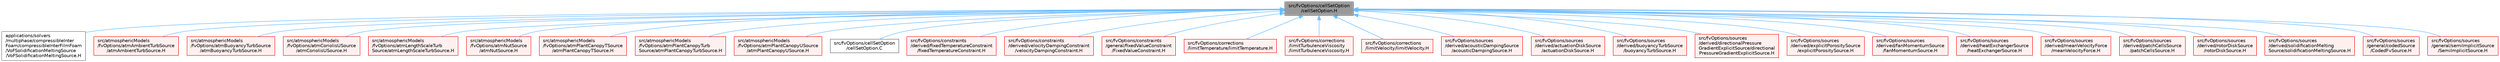 digraph "src/fvOptions/cellSetOption/cellSetOption.H"
{
 // LATEX_PDF_SIZE
  bgcolor="transparent";
  edge [fontname=Helvetica,fontsize=10,labelfontname=Helvetica,labelfontsize=10];
  node [fontname=Helvetica,fontsize=10,shape=box,height=0.2,width=0.4];
  Node1 [id="Node000001",label="src/fvOptions/cellSetOption\l/cellSetOption.H",height=0.2,width=0.4,color="gray40", fillcolor="grey60", style="filled", fontcolor="black",tooltip=" "];
  Node1 -> Node2 [id="edge1_Node000001_Node000002",dir="back",color="steelblue1",style="solid",tooltip=" "];
  Node2 [id="Node000002",label="applications/solvers\l/multiphase/compressibleInter\lFoam/compressibleInterFilmFoam\l/VoFSolidificationMeltingSource\l/VoFSolidificationMeltingSource.H",height=0.2,width=0.4,color="grey40", fillcolor="white", style="filled",URL="$VoFSolidificationMeltingSource_8H.html",tooltip=" "];
  Node1 -> Node3 [id="edge2_Node000001_Node000003",dir="back",color="steelblue1",style="solid",tooltip=" "];
  Node3 [id="Node000003",label="src/atmosphericModels\l/fvOptions/atmAmbientTurbSource\l/atmAmbientTurbSource.H",height=0.2,width=0.4,color="red", fillcolor="#FFF0F0", style="filled",URL="$atmAmbientTurbSource_8H.html",tooltip=" "];
  Node1 -> Node6 [id="edge3_Node000001_Node000006",dir="back",color="steelblue1",style="solid",tooltip=" "];
  Node6 [id="Node000006",label="src/atmosphericModels\l/fvOptions/atmBuoyancyTurbSource\l/atmBuoyancyTurbSource.H",height=0.2,width=0.4,color="red", fillcolor="#FFF0F0", style="filled",URL="$atmBuoyancyTurbSource_8H.html",tooltip=" "];
  Node1 -> Node9 [id="edge4_Node000001_Node000009",dir="back",color="steelblue1",style="solid",tooltip=" "];
  Node9 [id="Node000009",label="src/atmosphericModels\l/fvOptions/atmCoriolisUSource\l/atmCoriolisUSource.H",height=0.2,width=0.4,color="red", fillcolor="#FFF0F0", style="filled",URL="$atmCoriolisUSource_8H.html",tooltip=" "];
  Node1 -> Node11 [id="edge5_Node000001_Node000011",dir="back",color="steelblue1",style="solid",tooltip=" "];
  Node11 [id="Node000011",label="src/atmosphericModels\l/fvOptions/atmLengthScaleTurb\lSource/atmLengthScaleTurbSource.H",height=0.2,width=0.4,color="red", fillcolor="#FFF0F0", style="filled",URL="$atmLengthScaleTurbSource_8H.html",tooltip=" "];
  Node1 -> Node14 [id="edge6_Node000001_Node000014",dir="back",color="steelblue1",style="solid",tooltip=" "];
  Node14 [id="Node000014",label="src/atmosphericModels\l/fvOptions/atmNutSource\l/atmNutSource.H",height=0.2,width=0.4,color="red", fillcolor="#FFF0F0", style="filled",URL="$atmNutSource_8H.html",tooltip=" "];
  Node1 -> Node16 [id="edge7_Node000001_Node000016",dir="back",color="steelblue1",style="solid",tooltip=" "];
  Node16 [id="Node000016",label="src/atmosphericModels\l/fvOptions/atmPlantCanopyTSource\l/atmPlantCanopyTSource.H",height=0.2,width=0.4,color="red", fillcolor="#FFF0F0", style="filled",URL="$atmPlantCanopyTSource_8H.html",tooltip=" "];
  Node1 -> Node18 [id="edge8_Node000001_Node000018",dir="back",color="steelblue1",style="solid",tooltip=" "];
  Node18 [id="Node000018",label="src/atmosphericModels\l/fvOptions/atmPlantCanopyTurb\lSource/atmPlantCanopyTurbSource.H",height=0.2,width=0.4,color="red", fillcolor="#FFF0F0", style="filled",URL="$atmPlantCanopyTurbSource_8H.html",tooltip=" "];
  Node1 -> Node21 [id="edge9_Node000001_Node000021",dir="back",color="steelblue1",style="solid",tooltip=" "];
  Node21 [id="Node000021",label="src/atmosphericModels\l/fvOptions/atmPlantCanopyUSource\l/atmPlantCanopyUSource.H",height=0.2,width=0.4,color="red", fillcolor="#FFF0F0", style="filled",URL="$atmPlantCanopyUSource_8H.html",tooltip=" "];
  Node1 -> Node23 [id="edge10_Node000001_Node000023",dir="back",color="steelblue1",style="solid",tooltip=" "];
  Node23 [id="Node000023",label="src/fvOptions/cellSetOption\l/cellSetOption.C",height=0.2,width=0.4,color="grey40", fillcolor="white", style="filled",URL="$cellSetOption_8C.html",tooltip=" "];
  Node1 -> Node24 [id="edge11_Node000001_Node000024",dir="back",color="steelblue1",style="solid",tooltip=" "];
  Node24 [id="Node000024",label="src/fvOptions/constraints\l/derived/fixedTemperatureConstraint\l/fixedTemperatureConstraint.H",height=0.2,width=0.4,color="red", fillcolor="#FFF0F0", style="filled",URL="$fixedTemperatureConstraint_8H.html",tooltip=" "];
  Node1 -> Node26 [id="edge12_Node000001_Node000026",dir="back",color="steelblue1",style="solid",tooltip=" "];
  Node26 [id="Node000026",label="src/fvOptions/constraints\l/derived/velocityDampingConstraint\l/velocityDampingConstraint.H",height=0.2,width=0.4,color="red", fillcolor="#FFF0F0", style="filled",URL="$velocityDampingConstraint_8H.html",tooltip=" "];
  Node1 -> Node28 [id="edge13_Node000001_Node000028",dir="back",color="steelblue1",style="solid",tooltip=" "];
  Node28 [id="Node000028",label="src/fvOptions/constraints\l/general/fixedValueConstraint\l/FixedValueConstraint.H",height=0.2,width=0.4,color="red", fillcolor="#FFF0F0", style="filled",URL="$FixedValueConstraint_8H.html",tooltip=" "];
  Node1 -> Node31 [id="edge14_Node000001_Node000031",dir="back",color="steelblue1",style="solid",tooltip=" "];
  Node31 [id="Node000031",label="src/fvOptions/corrections\l/limitTemperature/limitTemperature.H",height=0.2,width=0.4,color="red", fillcolor="#FFF0F0", style="filled",URL="$limitTemperature_8H.html",tooltip=" "];
  Node1 -> Node33 [id="edge15_Node000001_Node000033",dir="back",color="steelblue1",style="solid",tooltip=" "];
  Node33 [id="Node000033",label="src/fvOptions/corrections\l/limitTurbulenceViscosity\l/limitTurbulenceViscosity.H",height=0.2,width=0.4,color="red", fillcolor="#FFF0F0", style="filled",URL="$limitTurbulenceViscosity_8H.html",tooltip=" "];
  Node1 -> Node35 [id="edge16_Node000001_Node000035",dir="back",color="steelblue1",style="solid",tooltip=" "];
  Node35 [id="Node000035",label="src/fvOptions/corrections\l/limitVelocity/limitVelocity.H",height=0.2,width=0.4,color="red", fillcolor="#FFF0F0", style="filled",URL="$fvOptions_2corrections_2limitVelocity_2limitVelocity_8H.html",tooltip=" "];
  Node1 -> Node37 [id="edge17_Node000001_Node000037",dir="back",color="steelblue1",style="solid",tooltip=" "];
  Node37 [id="Node000037",label="src/fvOptions/sources\l/derived/acousticDampingSource\l/acousticDampingSource.H",height=0.2,width=0.4,color="red", fillcolor="#FFF0F0", style="filled",URL="$acousticDampingSource_8H.html",tooltip=" "];
  Node1 -> Node39 [id="edge18_Node000001_Node000039",dir="back",color="steelblue1",style="solid",tooltip=" "];
  Node39 [id="Node000039",label="src/fvOptions/sources\l/derived/actuationDiskSource\l/actuationDiskSource.H",height=0.2,width=0.4,color="red", fillcolor="#FFF0F0", style="filled",URL="$actuationDiskSource_8H.html",tooltip=" "];
  Node1 -> Node45 [id="edge19_Node000001_Node000045",dir="back",color="steelblue1",style="solid",tooltip=" "];
  Node45 [id="Node000045",label="src/fvOptions/sources\l/derived/buoyancyTurbSource\l/buoyancyTurbSource.H",height=0.2,width=0.4,color="red", fillcolor="#FFF0F0", style="filled",URL="$buoyancyTurbSource_8H.html",tooltip=" "];
  Node1 -> Node48 [id="edge20_Node000001_Node000048",dir="back",color="steelblue1",style="solid",tooltip=" "];
  Node48 [id="Node000048",label="src/fvOptions/sources\l/derived/directionalPressure\lGradientExplicitSource/directional\lPressureGradientExplicitSource.H",height=0.2,width=0.4,color="red", fillcolor="#FFF0F0", style="filled",URL="$directionalPressureGradientExplicitSource_8H.html",tooltip=" "];
  Node1 -> Node50 [id="edge21_Node000001_Node000050",dir="back",color="steelblue1",style="solid",tooltip=" "];
  Node50 [id="Node000050",label="src/fvOptions/sources\l/derived/explicitPorositySource\l/explicitPorositySource.H",height=0.2,width=0.4,color="red", fillcolor="#FFF0F0", style="filled",URL="$explicitPorositySource_8H.html",tooltip=" "];
  Node1 -> Node53 [id="edge22_Node000001_Node000053",dir="back",color="steelblue1",style="solid",tooltip=" "];
  Node53 [id="Node000053",label="src/fvOptions/sources\l/derived/fanMomentumSource\l/fanMomentumSource.H",height=0.2,width=0.4,color="red", fillcolor="#FFF0F0", style="filled",URL="$fanMomentumSource_8H.html",tooltip=" "];
  Node1 -> Node55 [id="edge23_Node000001_Node000055",dir="back",color="steelblue1",style="solid",tooltip=" "];
  Node55 [id="Node000055",label="src/fvOptions/sources\l/derived/heatExchangerSource\l/heatExchangerSource.H",height=0.2,width=0.4,color="red", fillcolor="#FFF0F0", style="filled",URL="$heatExchangerSource_8H.html",tooltip=" "];
  Node1 -> Node57 [id="edge24_Node000001_Node000057",dir="back",color="steelblue1",style="solid",tooltip=" "];
  Node57 [id="Node000057",label="src/fvOptions/sources\l/derived/meanVelocityForce\l/meanVelocityForce.H",height=0.2,width=0.4,color="red", fillcolor="#FFF0F0", style="filled",URL="$meanVelocityForce_8H.html",tooltip=" "];
  Node1 -> Node61 [id="edge25_Node000001_Node000061",dir="back",color="steelblue1",style="solid",tooltip=" "];
  Node61 [id="Node000061",label="src/fvOptions/sources\l/derived/patchCellsSource\l/patchCellsSource.H",height=0.2,width=0.4,color="red", fillcolor="#FFF0F0", style="filled",URL="$patchCellsSource_8H.html",tooltip=" "];
  Node1 -> Node63 [id="edge26_Node000001_Node000063",dir="back",color="steelblue1",style="solid",tooltip=" "];
  Node63 [id="Node000063",label="src/fvOptions/sources\l/derived/rotorDiskSource\l/rotorDiskSource.H",height=0.2,width=0.4,color="red", fillcolor="#FFF0F0", style="filled",URL="$rotorDiskSource_8H.html",tooltip=" "];
  Node1 -> Node74 [id="edge27_Node000001_Node000074",dir="back",color="steelblue1",style="solid",tooltip=" "];
  Node74 [id="Node000074",label="src/fvOptions/sources\l/derived/solidificationMelting\lSource/solidificationMeltingSource.H",height=0.2,width=0.4,color="red", fillcolor="#FFF0F0", style="filled",URL="$solidificationMeltingSource_8H.html",tooltip=" "];
  Node1 -> Node76 [id="edge28_Node000001_Node000076",dir="back",color="steelblue1",style="solid",tooltip=" "];
  Node76 [id="Node000076",label="src/fvOptions/sources\l/general/codedSource\l/CodedFvSource.H",height=0.2,width=0.4,color="red", fillcolor="#FFF0F0", style="filled",URL="$CodedFvSource_8H.html",tooltip=" "];
  Node1 -> Node79 [id="edge29_Node000001_Node000079",dir="back",color="steelblue1",style="solid",tooltip=" "];
  Node79 [id="Node000079",label="src/fvOptions/sources\l/general/semiImplicitSource\l/SemiImplicitSource.H",height=0.2,width=0.4,color="red", fillcolor="#FFF0F0", style="filled",URL="$SemiImplicitSource_8H.html",tooltip=" "];
}
